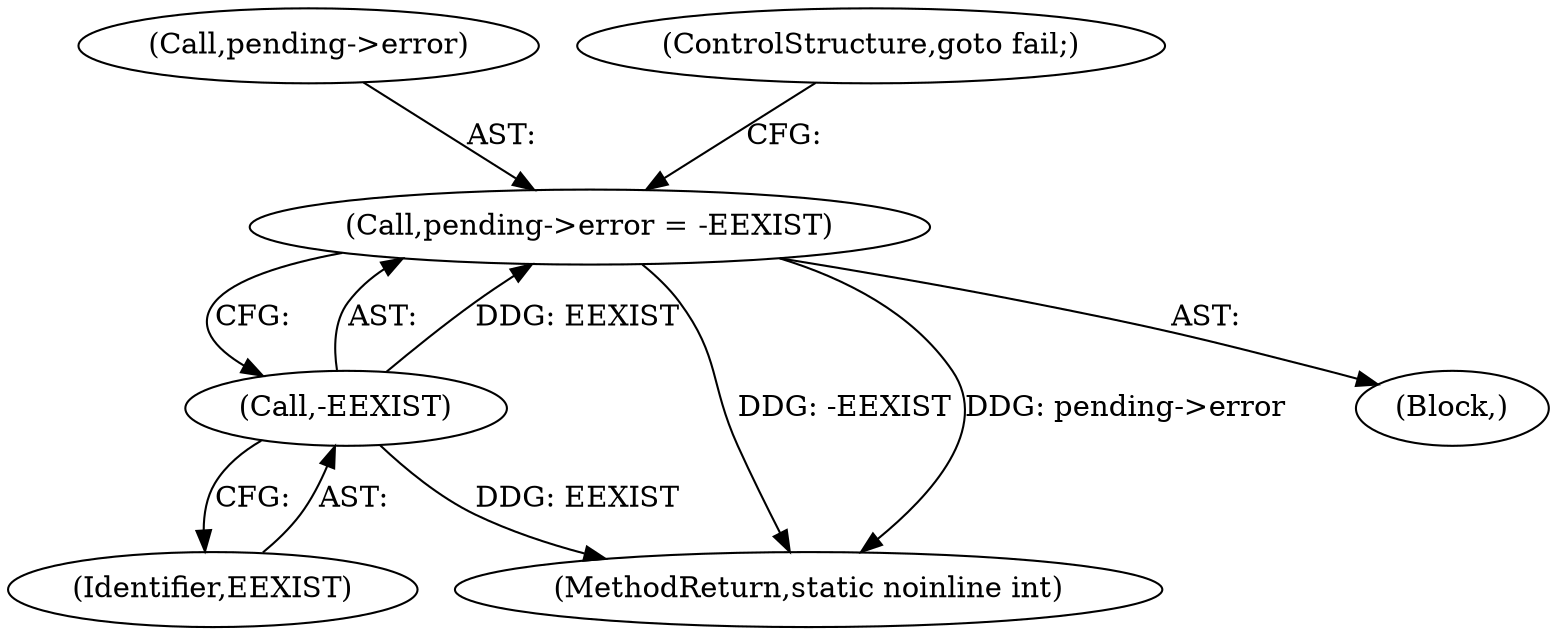 digraph "0_linux_9c52057c698fb96f8f07e7a4bcf4801a092bda89_2@pointer" {
"1000347" [label="(Call,pending->error = -EEXIST)"];
"1000351" [label="(Call,-EEXIST)"];
"1000781" [label="(MethodReturn,static noinline int)"];
"1000351" [label="(Call,-EEXIST)"];
"1000348" [label="(Call,pending->error)"];
"1000353" [label="(ControlStructure,goto fail;)"];
"1000352" [label="(Identifier,EEXIST)"];
"1000346" [label="(Block,)"];
"1000347" [label="(Call,pending->error = -EEXIST)"];
"1000347" -> "1000346"  [label="AST: "];
"1000347" -> "1000351"  [label="CFG: "];
"1000348" -> "1000347"  [label="AST: "];
"1000351" -> "1000347"  [label="AST: "];
"1000353" -> "1000347"  [label="CFG: "];
"1000347" -> "1000781"  [label="DDG: -EEXIST"];
"1000347" -> "1000781"  [label="DDG: pending->error"];
"1000351" -> "1000347"  [label="DDG: EEXIST"];
"1000351" -> "1000352"  [label="CFG: "];
"1000352" -> "1000351"  [label="AST: "];
"1000351" -> "1000781"  [label="DDG: EEXIST"];
}
